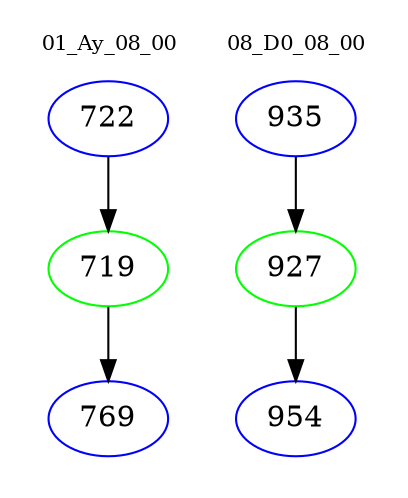 digraph{
subgraph cluster_0 {
color = white
label = "01_Ay_08_00";
fontsize=10;
T0_722 [label="722", color="blue"]
T0_722 -> T0_719 [color="black"]
T0_719 [label="719", color="green"]
T0_719 -> T0_769 [color="black"]
T0_769 [label="769", color="blue"]
}
subgraph cluster_1 {
color = white
label = "08_D0_08_00";
fontsize=10;
T1_935 [label="935", color="blue"]
T1_935 -> T1_927 [color="black"]
T1_927 [label="927", color="green"]
T1_927 -> T1_954 [color="black"]
T1_954 [label="954", color="blue"]
}
}
